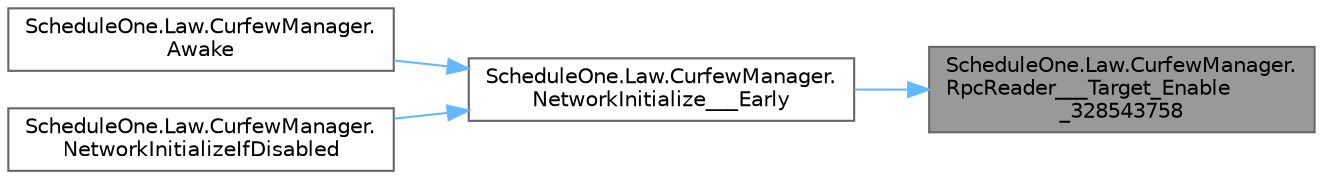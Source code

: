 digraph "ScheduleOne.Law.CurfewManager.RpcReader___Target_Enable_328543758"
{
 // LATEX_PDF_SIZE
  bgcolor="transparent";
  edge [fontname=Helvetica,fontsize=10,labelfontname=Helvetica,labelfontsize=10];
  node [fontname=Helvetica,fontsize=10,shape=box,height=0.2,width=0.4];
  rankdir="RL";
  Node1 [id="Node000001",label="ScheduleOne.Law.CurfewManager.\lRpcReader___Target_Enable\l_328543758",height=0.2,width=0.4,color="gray40", fillcolor="grey60", style="filled", fontcolor="black",tooltip=" "];
  Node1 -> Node2 [id="edge1_Node000001_Node000002",dir="back",color="steelblue1",style="solid",tooltip=" "];
  Node2 [id="Node000002",label="ScheduleOne.Law.CurfewManager.\lNetworkInitialize___Early",height=0.2,width=0.4,color="grey40", fillcolor="white", style="filled",URL="$class_schedule_one_1_1_law_1_1_curfew_manager.html#abf54571d9043470c3ba246834dfb48bd",tooltip=" "];
  Node2 -> Node3 [id="edge2_Node000002_Node000003",dir="back",color="steelblue1",style="solid",tooltip=" "];
  Node3 [id="Node000003",label="ScheduleOne.Law.CurfewManager.\lAwake",height=0.2,width=0.4,color="grey40", fillcolor="white", style="filled",URL="$class_schedule_one_1_1_law_1_1_curfew_manager.html#ab70cf8c22c1be39215cff4196a3e1f26",tooltip=" "];
  Node2 -> Node4 [id="edge3_Node000002_Node000004",dir="back",color="steelblue1",style="solid",tooltip=" "];
  Node4 [id="Node000004",label="ScheduleOne.Law.CurfewManager.\lNetworkInitializeIfDisabled",height=0.2,width=0.4,color="grey40", fillcolor="white", style="filled",URL="$class_schedule_one_1_1_law_1_1_curfew_manager.html#a94046658894ca6bb7f6eb3a42bc09772",tooltip=" "];
}
